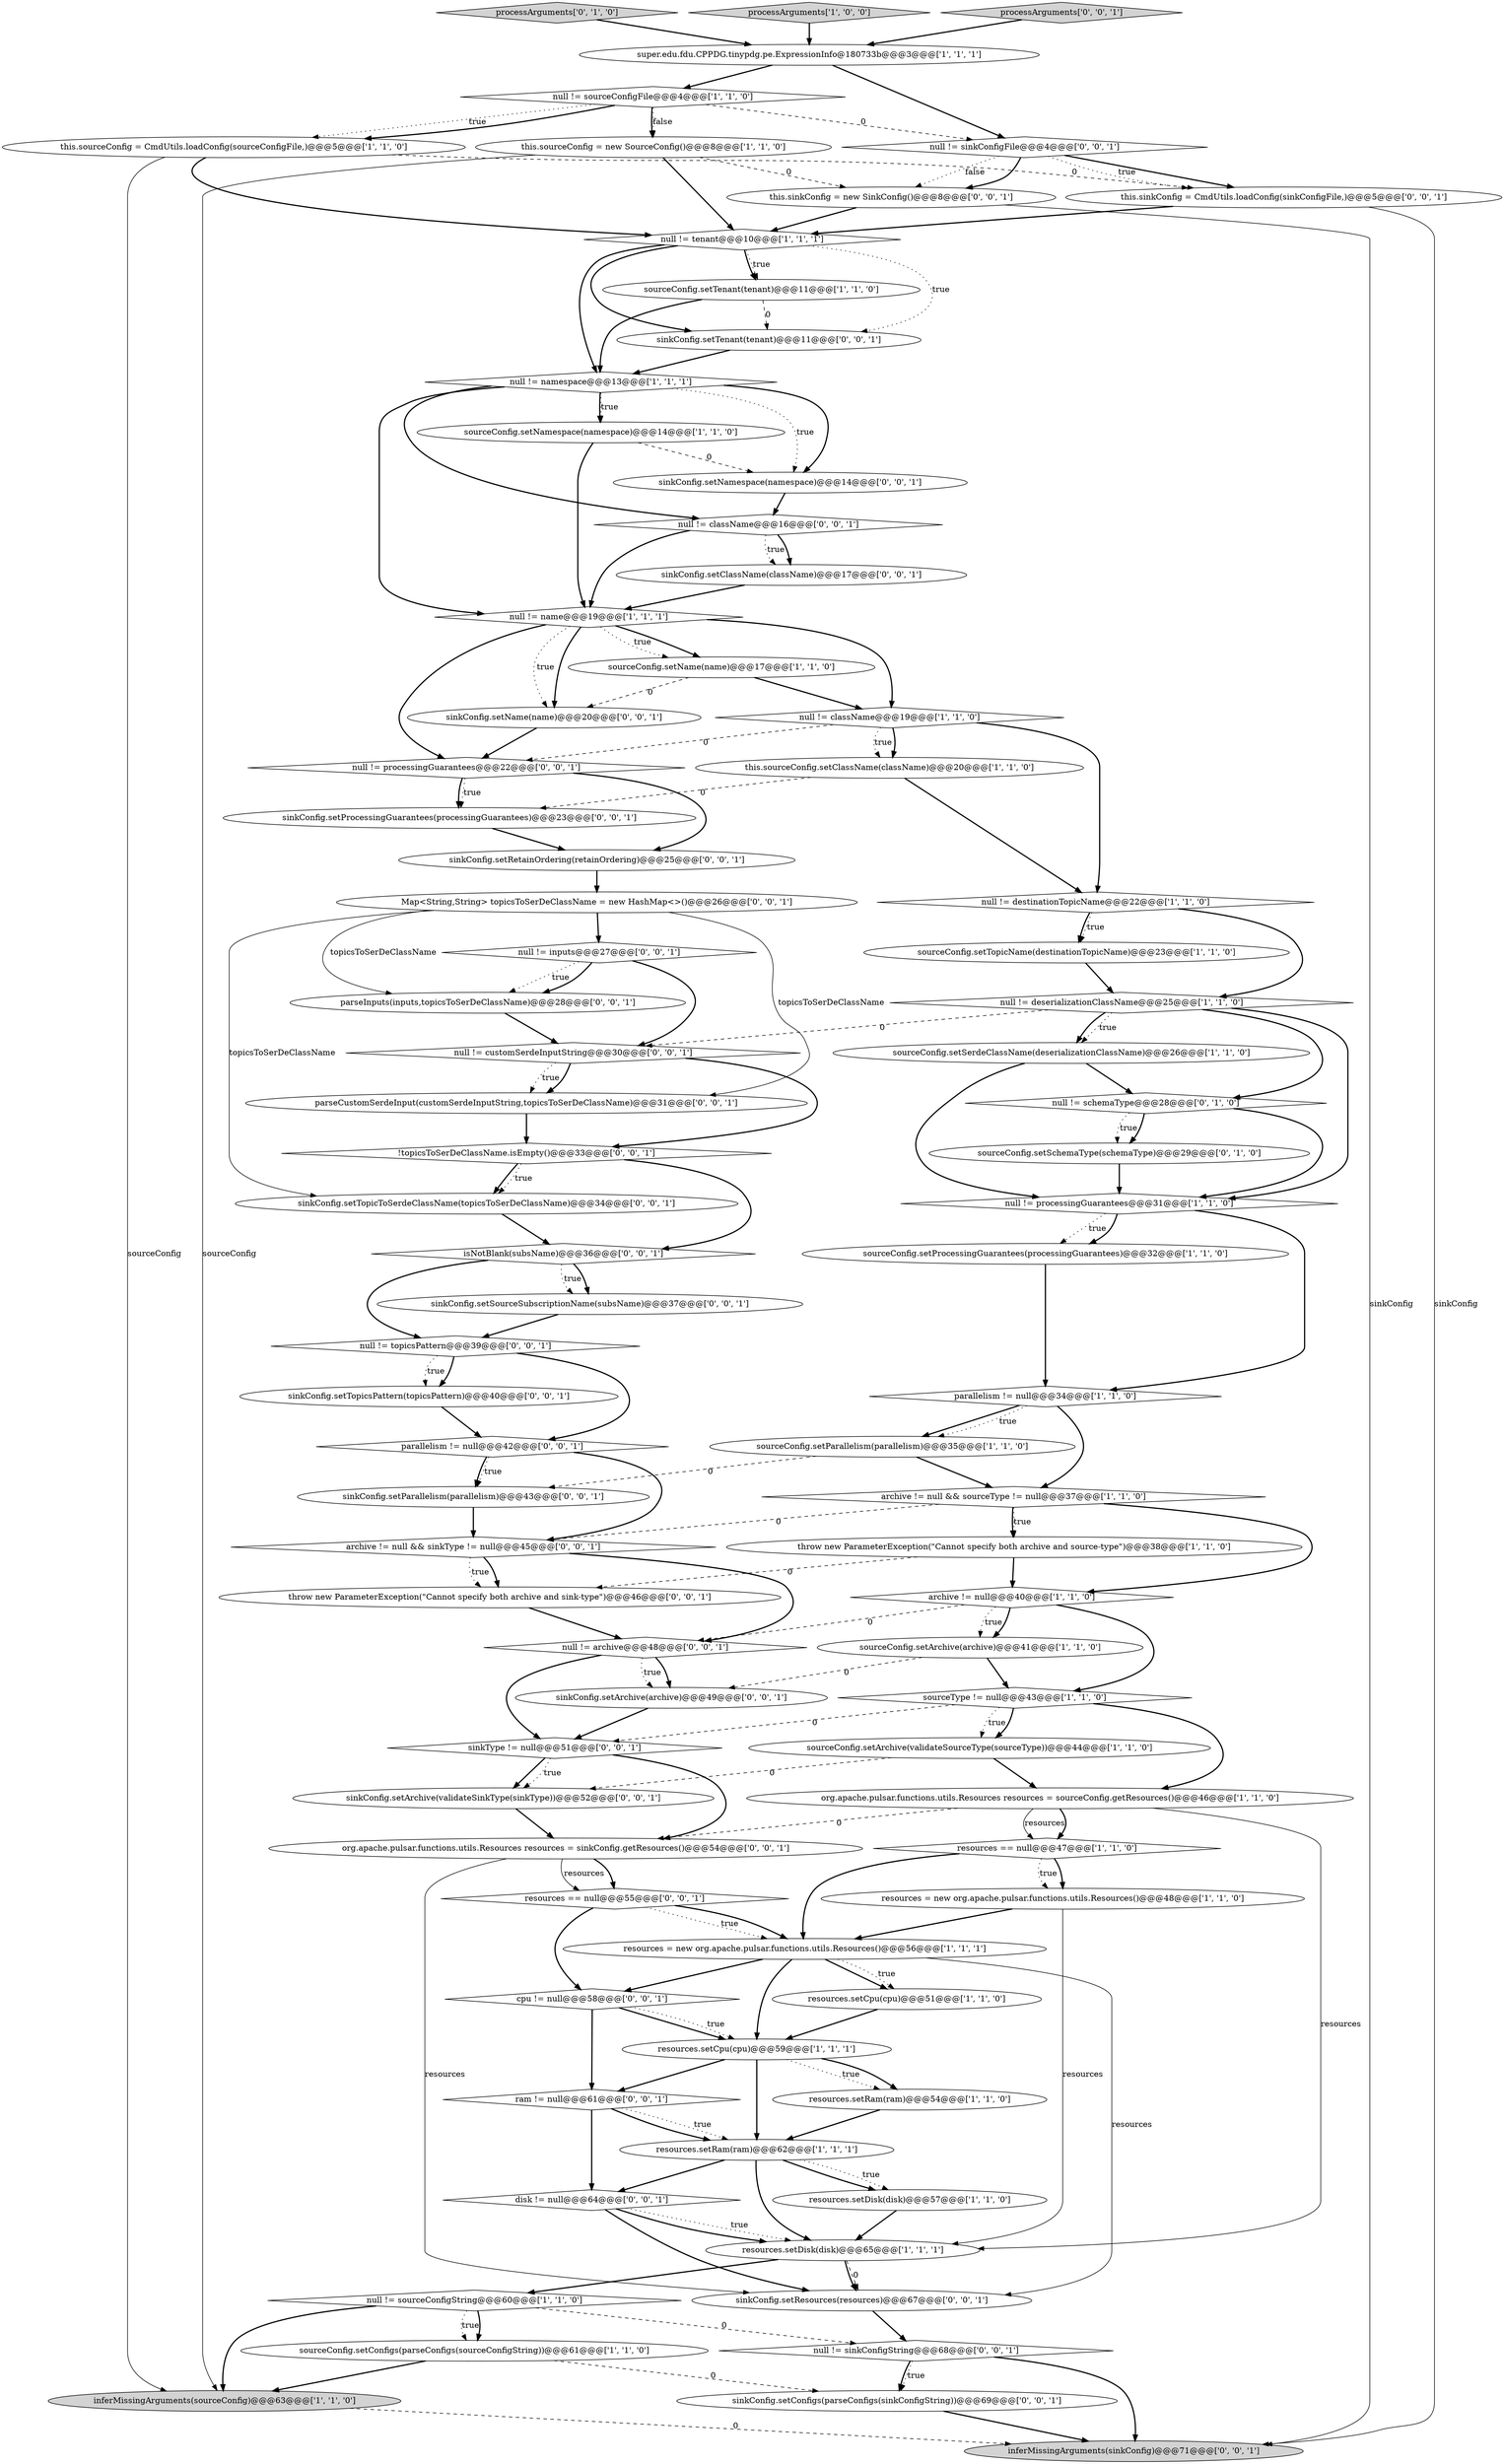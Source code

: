 digraph {
65 [style = filled, label = "sinkConfig.setProcessingGuarantees(processingGuarantees)@@@23@@@['0', '0', '1']", fillcolor = white, shape = ellipse image = "AAA0AAABBB3BBB"];
42 [style = filled, label = "processArguments['0', '1', '0']", fillcolor = lightgray, shape = diamond image = "AAA0AAABBB2BBB"];
78 [style = filled, label = "sinkConfig.setSourceSubscriptionName(subsName)@@@37@@@['0', '0', '1']", fillcolor = white, shape = ellipse image = "AAA0AAABBB3BBB"];
71 [style = filled, label = "sinkConfig.setTopicToSerdeClassName(topicsToSerDeClassName)@@@34@@@['0', '0', '1']", fillcolor = white, shape = ellipse image = "AAA0AAABBB3BBB"];
58 [style = filled, label = "null != inputs@@@27@@@['0', '0', '1']", fillcolor = white, shape = diamond image = "AAA0AAABBB3BBB"];
47 [style = filled, label = "this.sinkConfig = CmdUtils.loadConfig(sinkConfigFile,)@@@5@@@['0', '0', '1']", fillcolor = white, shape = ellipse image = "AAA0AAABBB3BBB"];
8 [style = filled, label = "null != sourceConfigString@@@60@@@['1', '1', '0']", fillcolor = white, shape = diamond image = "AAA0AAABBB1BBB"];
80 [style = filled, label = "parseInputs(inputs,topicsToSerDeClassName)@@@28@@@['0', '0', '1']", fillcolor = white, shape = ellipse image = "AAA0AAABBB3BBB"];
81 [style = filled, label = "parallelism != null@@@42@@@['0', '0', '1']", fillcolor = white, shape = diamond image = "AAA0AAABBB3BBB"];
9 [style = filled, label = "null != name@@@19@@@['1', '1', '1']", fillcolor = white, shape = diamond image = "AAA0AAABBB1BBB"];
64 [style = filled, label = "sinkConfig.setTopicsPattern(topicsPattern)@@@40@@@['0', '0', '1']", fillcolor = white, shape = ellipse image = "AAA0AAABBB3BBB"];
55 [style = filled, label = "sinkConfig.setName(name)@@@20@@@['0', '0', '1']", fillcolor = white, shape = ellipse image = "AAA0AAABBB3BBB"];
50 [style = filled, label = "sinkConfig.setParallelism(parallelism)@@@43@@@['0', '0', '1']", fillcolor = white, shape = ellipse image = "AAA0AAABBB3BBB"];
32 [style = filled, label = "this.sourceConfig = CmdUtils.loadConfig(sourceConfigFile,)@@@5@@@['1', '1', '0']", fillcolor = white, shape = ellipse image = "AAA0AAABBB1BBB"];
54 [style = filled, label = "archive != null && sinkType != null@@@45@@@['0', '0', '1']", fillcolor = white, shape = diamond image = "AAA0AAABBB3BBB"];
77 [style = filled, label = "isNotBlank(subsName)@@@36@@@['0', '0', '1']", fillcolor = white, shape = diamond image = "AAA0AAABBB3BBB"];
37 [style = filled, label = "null != className@@@19@@@['1', '1', '0']", fillcolor = white, shape = diamond image = "AAA0AAABBB1BBB"];
7 [style = filled, label = "sourceConfig.setProcessingGuarantees(processingGuarantees)@@@32@@@['1', '1', '0']", fillcolor = white, shape = ellipse image = "AAA0AAABBB1BBB"];
19 [style = filled, label = "sourceConfig.setTenant(tenant)@@@11@@@['1', '1', '0']", fillcolor = white, shape = ellipse image = "AAA0AAABBB1BBB"];
45 [style = filled, label = "this.sinkConfig = new SinkConfig()@@@8@@@['0', '0', '1']", fillcolor = white, shape = ellipse image = "AAA0AAABBB3BBB"];
4 [style = filled, label = "resources.setCpu(cpu)@@@59@@@['1', '1', '1']", fillcolor = white, shape = ellipse image = "AAA0AAABBB1BBB"];
14 [style = filled, label = "sourceConfig.setNamespace(namespace)@@@14@@@['1', '1', '0']", fillcolor = white, shape = ellipse image = "AAA0AAABBB1BBB"];
46 [style = filled, label = "ram != null@@@61@@@['0', '0', '1']", fillcolor = white, shape = diamond image = "AAA0AAABBB3BBB"];
66 [style = filled, label = "sinkConfig.setTenant(tenant)@@@11@@@['0', '0', '1']", fillcolor = white, shape = ellipse image = "AAA0AAABBB3BBB"];
1 [style = filled, label = "archive != null@@@40@@@['1', '1', '0']", fillcolor = white, shape = diamond image = "AAA0AAABBB1BBB"];
48 [style = filled, label = "null != processingGuarantees@@@22@@@['0', '0', '1']", fillcolor = white, shape = diamond image = "AAA0AAABBB3BBB"];
52 [style = filled, label = "sinkConfig.setNamespace(namespace)@@@14@@@['0', '0', '1']", fillcolor = white, shape = ellipse image = "AAA0AAABBB3BBB"];
67 [style = filled, label = "sinkConfig.setArchive(validateSinkType(sinkType))@@@52@@@['0', '0', '1']", fillcolor = white, shape = ellipse image = "AAA0AAABBB3BBB"];
57 [style = filled, label = "resources == null@@@55@@@['0', '0', '1']", fillcolor = white, shape = diamond image = "AAA0AAABBB3BBB"];
73 [style = filled, label = "null != archive@@@48@@@['0', '0', '1']", fillcolor = white, shape = diamond image = "AAA0AAABBB3BBB"];
36 [style = filled, label = "sourceConfig.setTopicName(destinationTopicName)@@@23@@@['1', '1', '0']", fillcolor = white, shape = ellipse image = "AAA0AAABBB1BBB"];
22 [style = filled, label = "null != processingGuarantees@@@31@@@['1', '1', '0']", fillcolor = white, shape = diamond image = "AAA0AAABBB1BBB"];
0 [style = filled, label = "null != deserializationClassName@@@25@@@['1', '1', '0']", fillcolor = white, shape = diamond image = "AAA0AAABBB1BBB"];
79 [style = filled, label = "null != sinkConfigString@@@68@@@['0', '0', '1']", fillcolor = white, shape = diamond image = "AAA0AAABBB3BBB"];
82 [style = filled, label = "sinkConfig.setRetainOrdering(retainOrdering)@@@25@@@['0', '0', '1']", fillcolor = white, shape = ellipse image = "AAA0AAABBB3BBB"];
11 [style = filled, label = "null != namespace@@@13@@@['1', '1', '1']", fillcolor = white, shape = diamond image = "AAA0AAABBB1BBB"];
2 [style = filled, label = "parallelism != null@@@34@@@['1', '1', '0']", fillcolor = white, shape = diamond image = "AAA0AAABBB1BBB"];
6 [style = filled, label = "this.sourceConfig.setClassName(className)@@@20@@@['1', '1', '0']", fillcolor = white, shape = ellipse image = "AAA0AAABBB1BBB"];
12 [style = filled, label = "resources == null@@@47@@@['1', '1', '0']", fillcolor = white, shape = diamond image = "AAA0AAABBB1BBB"];
39 [style = filled, label = "throw new ParameterException(\"Cannot specify both archive and source-type\")@@@38@@@['1', '1', '0']", fillcolor = white, shape = ellipse image = "AAA0AAABBB1BBB"];
16 [style = filled, label = "sourceConfig.setParallelism(parallelism)@@@35@@@['1', '1', '0']", fillcolor = white, shape = ellipse image = "AAA0AAABBB1BBB"];
3 [style = filled, label = "resources.setCpu(cpu)@@@51@@@['1', '1', '0']", fillcolor = white, shape = ellipse image = "AAA0AAABBB1BBB"];
5 [style = filled, label = "resources.setDisk(disk)@@@65@@@['1', '1', '1']", fillcolor = white, shape = ellipse image = "AAA0AAABBB1BBB"];
69 [style = filled, label = "disk != null@@@64@@@['0', '0', '1']", fillcolor = white, shape = diamond image = "AAA0AAABBB3BBB"];
20 [style = filled, label = "resources.setRam(ram)@@@54@@@['1', '1', '0']", fillcolor = white, shape = ellipse image = "AAA0AAABBB1BBB"];
49 [style = filled, label = "throw new ParameterException(\"Cannot specify both archive and sink-type\")@@@46@@@['0', '0', '1']", fillcolor = white, shape = ellipse image = "AAA0AAABBB3BBB"];
41 [style = filled, label = "null != schemaType@@@28@@@['0', '1', '0']", fillcolor = white, shape = diamond image = "AAA1AAABBB2BBB"];
30 [style = filled, label = "sourceType != null@@@43@@@['1', '1', '0']", fillcolor = white, shape = diamond image = "AAA0AAABBB1BBB"];
61 [style = filled, label = "sinkType != null@@@51@@@['0', '0', '1']", fillcolor = white, shape = diamond image = "AAA0AAABBB3BBB"];
28 [style = filled, label = "null != destinationTopicName@@@22@@@['1', '1', '0']", fillcolor = white, shape = diamond image = "AAA0AAABBB1BBB"];
24 [style = filled, label = "sourceConfig.setArchive(validateSourceType(sourceType))@@@44@@@['1', '1', '0']", fillcolor = white, shape = ellipse image = "AAA0AAABBB1BBB"];
40 [style = filled, label = "sourceConfig.setSchemaType(schemaType)@@@29@@@['0', '1', '0']", fillcolor = white, shape = ellipse image = "AAA1AAABBB2BBB"];
56 [style = filled, label = "sinkConfig.setArchive(archive)@@@49@@@['0', '0', '1']", fillcolor = white, shape = ellipse image = "AAA0AAABBB3BBB"];
33 [style = filled, label = "processArguments['1', '0', '0']", fillcolor = lightgray, shape = diamond image = "AAA0AAABBB1BBB"];
31 [style = filled, label = "resources = new org.apache.pulsar.functions.utils.Resources()@@@56@@@['1', '1', '1']", fillcolor = white, shape = ellipse image = "AAA0AAABBB1BBB"];
38 [style = filled, label = "archive != null && sourceType != null@@@37@@@['1', '1', '0']", fillcolor = white, shape = diamond image = "AAA0AAABBB1BBB"];
43 [style = filled, label = "processArguments['0', '0', '1']", fillcolor = lightgray, shape = diamond image = "AAA0AAABBB3BBB"];
60 [style = filled, label = "sinkConfig.setResources(resources)@@@67@@@['0', '0', '1']", fillcolor = white, shape = ellipse image = "AAA0AAABBB3BBB"];
70 [style = filled, label = "Map<String,String> topicsToSerDeClassName = new HashMap<>()@@@26@@@['0', '0', '1']", fillcolor = white, shape = ellipse image = "AAA0AAABBB3BBB"];
59 [style = filled, label = "parseCustomSerdeInput(customSerdeInputString,topicsToSerDeClassName)@@@31@@@['0', '0', '1']", fillcolor = white, shape = ellipse image = "AAA0AAABBB3BBB"];
27 [style = filled, label = "sourceConfig.setName(name)@@@17@@@['1', '1', '0']", fillcolor = white, shape = ellipse image = "AAA0AAABBB1BBB"];
17 [style = filled, label = "sourceConfig.setConfigs(parseConfigs(sourceConfigString))@@@61@@@['1', '1', '0']", fillcolor = white, shape = ellipse image = "AAA0AAABBB1BBB"];
53 [style = filled, label = "null != customSerdeInputString@@@30@@@['0', '0', '1']", fillcolor = white, shape = diamond image = "AAA0AAABBB3BBB"];
15 [style = filled, label = "inferMissingArguments(sourceConfig)@@@63@@@['1', '1', '0']", fillcolor = lightgray, shape = ellipse image = "AAA0AAABBB1BBB"];
25 [style = filled, label = "resources.setDisk(disk)@@@57@@@['1', '1', '0']", fillcolor = white, shape = ellipse image = "AAA0AAABBB1BBB"];
13 [style = filled, label = "sourceConfig.setArchive(archive)@@@41@@@['1', '1', '0']", fillcolor = white, shape = ellipse image = "AAA0AAABBB1BBB"];
29 [style = filled, label = "null != tenant@@@10@@@['1', '1', '1']", fillcolor = white, shape = diamond image = "AAA0AAABBB1BBB"];
76 [style = filled, label = "inferMissingArguments(sinkConfig)@@@71@@@['0', '0', '1']", fillcolor = lightgray, shape = ellipse image = "AAA0AAABBB3BBB"];
23 [style = filled, label = "resources = new org.apache.pulsar.functions.utils.Resources()@@@48@@@['1', '1', '0']", fillcolor = white, shape = ellipse image = "AAA0AAABBB1BBB"];
35 [style = filled, label = "resources.setRam(ram)@@@62@@@['1', '1', '1']", fillcolor = white, shape = ellipse image = "AAA0AAABBB1BBB"];
68 [style = filled, label = "null != className@@@16@@@['0', '0', '1']", fillcolor = white, shape = diamond image = "AAA0AAABBB3BBB"];
74 [style = filled, label = "cpu != null@@@58@@@['0', '0', '1']", fillcolor = white, shape = diamond image = "AAA0AAABBB3BBB"];
34 [style = filled, label = "null != sourceConfigFile@@@4@@@['1', '1', '0']", fillcolor = white, shape = diamond image = "AAA0AAABBB1BBB"];
75 [style = filled, label = "sinkConfig.setConfigs(parseConfigs(sinkConfigString))@@@69@@@['0', '0', '1']", fillcolor = white, shape = ellipse image = "AAA0AAABBB3BBB"];
51 [style = filled, label = "sinkConfig.setClassName(className)@@@17@@@['0', '0', '1']", fillcolor = white, shape = ellipse image = "AAA0AAABBB3BBB"];
10 [style = filled, label = "super.edu.fdu.CPPDG.tinypdg.pe.ExpressionInfo@180733b@@@3@@@['1', '1', '1']", fillcolor = white, shape = ellipse image = "AAA0AAABBB1BBB"];
44 [style = filled, label = "org.apache.pulsar.functions.utils.Resources resources = sinkConfig.getResources()@@@54@@@['0', '0', '1']", fillcolor = white, shape = ellipse image = "AAA0AAABBB3BBB"];
21 [style = filled, label = "org.apache.pulsar.functions.utils.Resources resources = sourceConfig.getResources()@@@46@@@['1', '1', '0']", fillcolor = white, shape = ellipse image = "AAA0AAABBB1BBB"];
62 [style = filled, label = "null != topicsPattern@@@39@@@['0', '0', '1']", fillcolor = white, shape = diamond image = "AAA0AAABBB3BBB"];
18 [style = filled, label = "sourceConfig.setSerdeClassName(deserializationClassName)@@@26@@@['1', '1', '0']", fillcolor = white, shape = ellipse image = "AAA0AAABBB1BBB"];
63 [style = filled, label = "!topicsToSerDeClassName.isEmpty()@@@33@@@['0', '0', '1']", fillcolor = white, shape = diamond image = "AAA0AAABBB3BBB"];
26 [style = filled, label = "this.sourceConfig = new SourceConfig()@@@8@@@['1', '1', '0']", fillcolor = white, shape = ellipse image = "AAA0AAABBB1BBB"];
72 [style = filled, label = "null != sinkConfigFile@@@4@@@['0', '0', '1']", fillcolor = white, shape = diamond image = "AAA0AAABBB3BBB"];
24->21 [style = bold, label=""];
51->9 [style = bold, label=""];
44->60 [style = solid, label="resources"];
63->71 [style = bold, label=""];
61->67 [style = bold, label=""];
81->50 [style = bold, label=""];
26->15 [style = solid, label="sourceConfig"];
29->19 [style = bold, label=""];
8->79 [style = dashed, label="0"];
60->79 [style = bold, label=""];
30->21 [style = bold, label=""];
74->46 [style = bold, label=""];
69->60 [style = bold, label=""];
37->48 [style = dashed, label="0"];
58->53 [style = bold, label=""];
61->67 [style = dotted, label="true"];
21->12 [style = solid, label="resources"];
43->10 [style = bold, label=""];
38->39 [style = dotted, label="true"];
68->51 [style = dotted, label="true"];
12->23 [style = bold, label=""];
16->38 [style = bold, label=""];
11->52 [style = bold, label=""];
38->54 [style = dashed, label="0"];
68->51 [style = bold, label=""];
48->82 [style = bold, label=""];
26->45 [style = dashed, label="0"];
18->41 [style = bold, label=""];
73->56 [style = bold, label=""];
35->25 [style = dotted, label="true"];
13->56 [style = dashed, label="0"];
37->28 [style = bold, label=""];
41->40 [style = dotted, label="true"];
1->30 [style = bold, label=""];
29->19 [style = dotted, label="true"];
64->81 [style = bold, label=""];
28->36 [style = dotted, label="true"];
14->52 [style = dashed, label="0"];
82->70 [style = bold, label=""];
73->61 [style = bold, label=""];
2->38 [style = bold, label=""];
34->26 [style = bold, label=""];
80->53 [style = bold, label=""];
44->57 [style = bold, label=""];
28->0 [style = bold, label=""];
72->47 [style = bold, label=""];
31->3 [style = bold, label=""];
63->71 [style = dotted, label="true"];
47->76 [style = solid, label="sinkConfig"];
38->39 [style = bold, label=""];
50->54 [style = bold, label=""];
29->66 [style = dotted, label="true"];
42->10 [style = bold, label=""];
9->55 [style = bold, label=""];
41->40 [style = bold, label=""];
9->27 [style = dotted, label="true"];
9->27 [style = bold, label=""];
48->65 [style = bold, label=""];
0->22 [style = bold, label=""];
10->72 [style = bold, label=""];
79->75 [style = bold, label=""];
74->4 [style = bold, label=""];
46->35 [style = dotted, label="true"];
52->68 [style = bold, label=""];
21->44 [style = dashed, label="0"];
65->82 [style = bold, label=""];
5->60 [style = bold, label=""];
63->77 [style = bold, label=""];
73->56 [style = dotted, label="true"];
72->45 [style = dotted, label="false"];
31->60 [style = solid, label="resources"];
12->31 [style = bold, label=""];
79->75 [style = dotted, label="true"];
35->5 [style = bold, label=""];
45->29 [style = bold, label=""];
75->76 [style = bold, label=""];
72->47 [style = dotted, label="true"];
20->35 [style = bold, label=""];
25->5 [style = bold, label=""];
19->11 [style = bold, label=""];
11->14 [style = dotted, label="true"];
17->15 [style = bold, label=""];
1->13 [style = dotted, label="true"];
45->76 [style = solid, label="sinkConfig"];
11->68 [style = bold, label=""];
9->55 [style = dotted, label="true"];
41->22 [style = bold, label=""];
32->15 [style = solid, label="sourceConfig"];
54->73 [style = bold, label=""];
53->59 [style = dotted, label="true"];
0->18 [style = dotted, label="true"];
5->60 [style = dashed, label="0"];
35->25 [style = bold, label=""];
2->16 [style = bold, label=""];
49->73 [style = bold, label=""];
69->5 [style = bold, label=""];
10->34 [style = bold, label=""];
32->29 [style = bold, label=""];
68->9 [style = bold, label=""];
67->44 [style = bold, label=""];
21->5 [style = solid, label="resources"];
32->47 [style = dashed, label="0"];
70->58 [style = bold, label=""];
1->13 [style = bold, label=""];
7->2 [style = bold, label=""];
22->2 [style = bold, label=""];
61->44 [style = bold, label=""];
70->59 [style = solid, label="topicsToSerDeClassName"];
9->37 [style = bold, label=""];
5->8 [style = bold, label=""];
6->28 [style = bold, label=""];
18->22 [style = bold, label=""];
53->63 [style = bold, label=""];
33->10 [style = bold, label=""];
4->35 [style = bold, label=""];
11->52 [style = dotted, label="true"];
14->9 [style = bold, label=""];
38->1 [style = bold, label=""];
27->37 [style = bold, label=""];
30->24 [style = dotted, label="true"];
81->50 [style = dotted, label="true"];
34->72 [style = dashed, label="0"];
81->54 [style = bold, label=""];
11->14 [style = bold, label=""];
2->16 [style = dotted, label="true"];
78->62 [style = bold, label=""];
57->74 [style = bold, label=""];
55->48 [style = bold, label=""];
46->69 [style = bold, label=""];
23->31 [style = bold, label=""];
31->4 [style = bold, label=""];
31->3 [style = dotted, label="true"];
30->61 [style = dashed, label="0"];
77->78 [style = dotted, label="true"];
58->80 [style = dotted, label="true"];
35->69 [style = bold, label=""];
70->71 [style = solid, label="topicsToSerDeClassName"];
1->73 [style = dashed, label="0"];
57->31 [style = dotted, label="true"];
36->0 [style = bold, label=""];
74->4 [style = dotted, label="true"];
70->80 [style = solid, label="topicsToSerDeClassName"];
29->66 [style = bold, label=""];
4->46 [style = bold, label=""];
62->81 [style = bold, label=""];
72->45 [style = bold, label=""];
26->29 [style = bold, label=""];
3->4 [style = bold, label=""];
8->17 [style = dotted, label="true"];
17->75 [style = dashed, label="0"];
15->76 [style = dashed, label="0"];
4->20 [style = dotted, label="true"];
69->5 [style = dotted, label="true"];
56->61 [style = bold, label=""];
54->49 [style = bold, label=""];
23->5 [style = solid, label="resources"];
13->30 [style = bold, label=""];
12->23 [style = dotted, label="true"];
77->78 [style = bold, label=""];
58->80 [style = bold, label=""];
40->22 [style = bold, label=""];
53->59 [style = bold, label=""];
62->64 [style = bold, label=""];
27->55 [style = dashed, label="0"];
62->64 [style = dotted, label="true"];
0->53 [style = dashed, label="0"];
11->9 [style = bold, label=""];
57->31 [style = bold, label=""];
9->48 [style = bold, label=""];
44->57 [style = solid, label="resources"];
19->66 [style = dashed, label="0"];
8->17 [style = bold, label=""];
34->26 [style = dotted, label="false"];
59->63 [style = bold, label=""];
4->20 [style = bold, label=""];
39->1 [style = bold, label=""];
79->76 [style = bold, label=""];
21->12 [style = bold, label=""];
22->7 [style = dotted, label="true"];
66->11 [style = bold, label=""];
71->77 [style = bold, label=""];
6->65 [style = dashed, label="0"];
28->36 [style = bold, label=""];
34->32 [style = dotted, label="true"];
54->49 [style = dotted, label="true"];
24->67 [style = dashed, label="0"];
46->35 [style = bold, label=""];
37->6 [style = bold, label=""];
22->7 [style = bold, label=""];
31->74 [style = bold, label=""];
16->50 [style = dashed, label="0"];
77->62 [style = bold, label=""];
37->6 [style = dotted, label="true"];
48->65 [style = dotted, label="true"];
0->41 [style = bold, label=""];
0->18 [style = bold, label=""];
30->24 [style = bold, label=""];
39->49 [style = dashed, label="0"];
8->15 [style = bold, label=""];
47->29 [style = bold, label=""];
29->11 [style = bold, label=""];
34->32 [style = bold, label=""];
}
